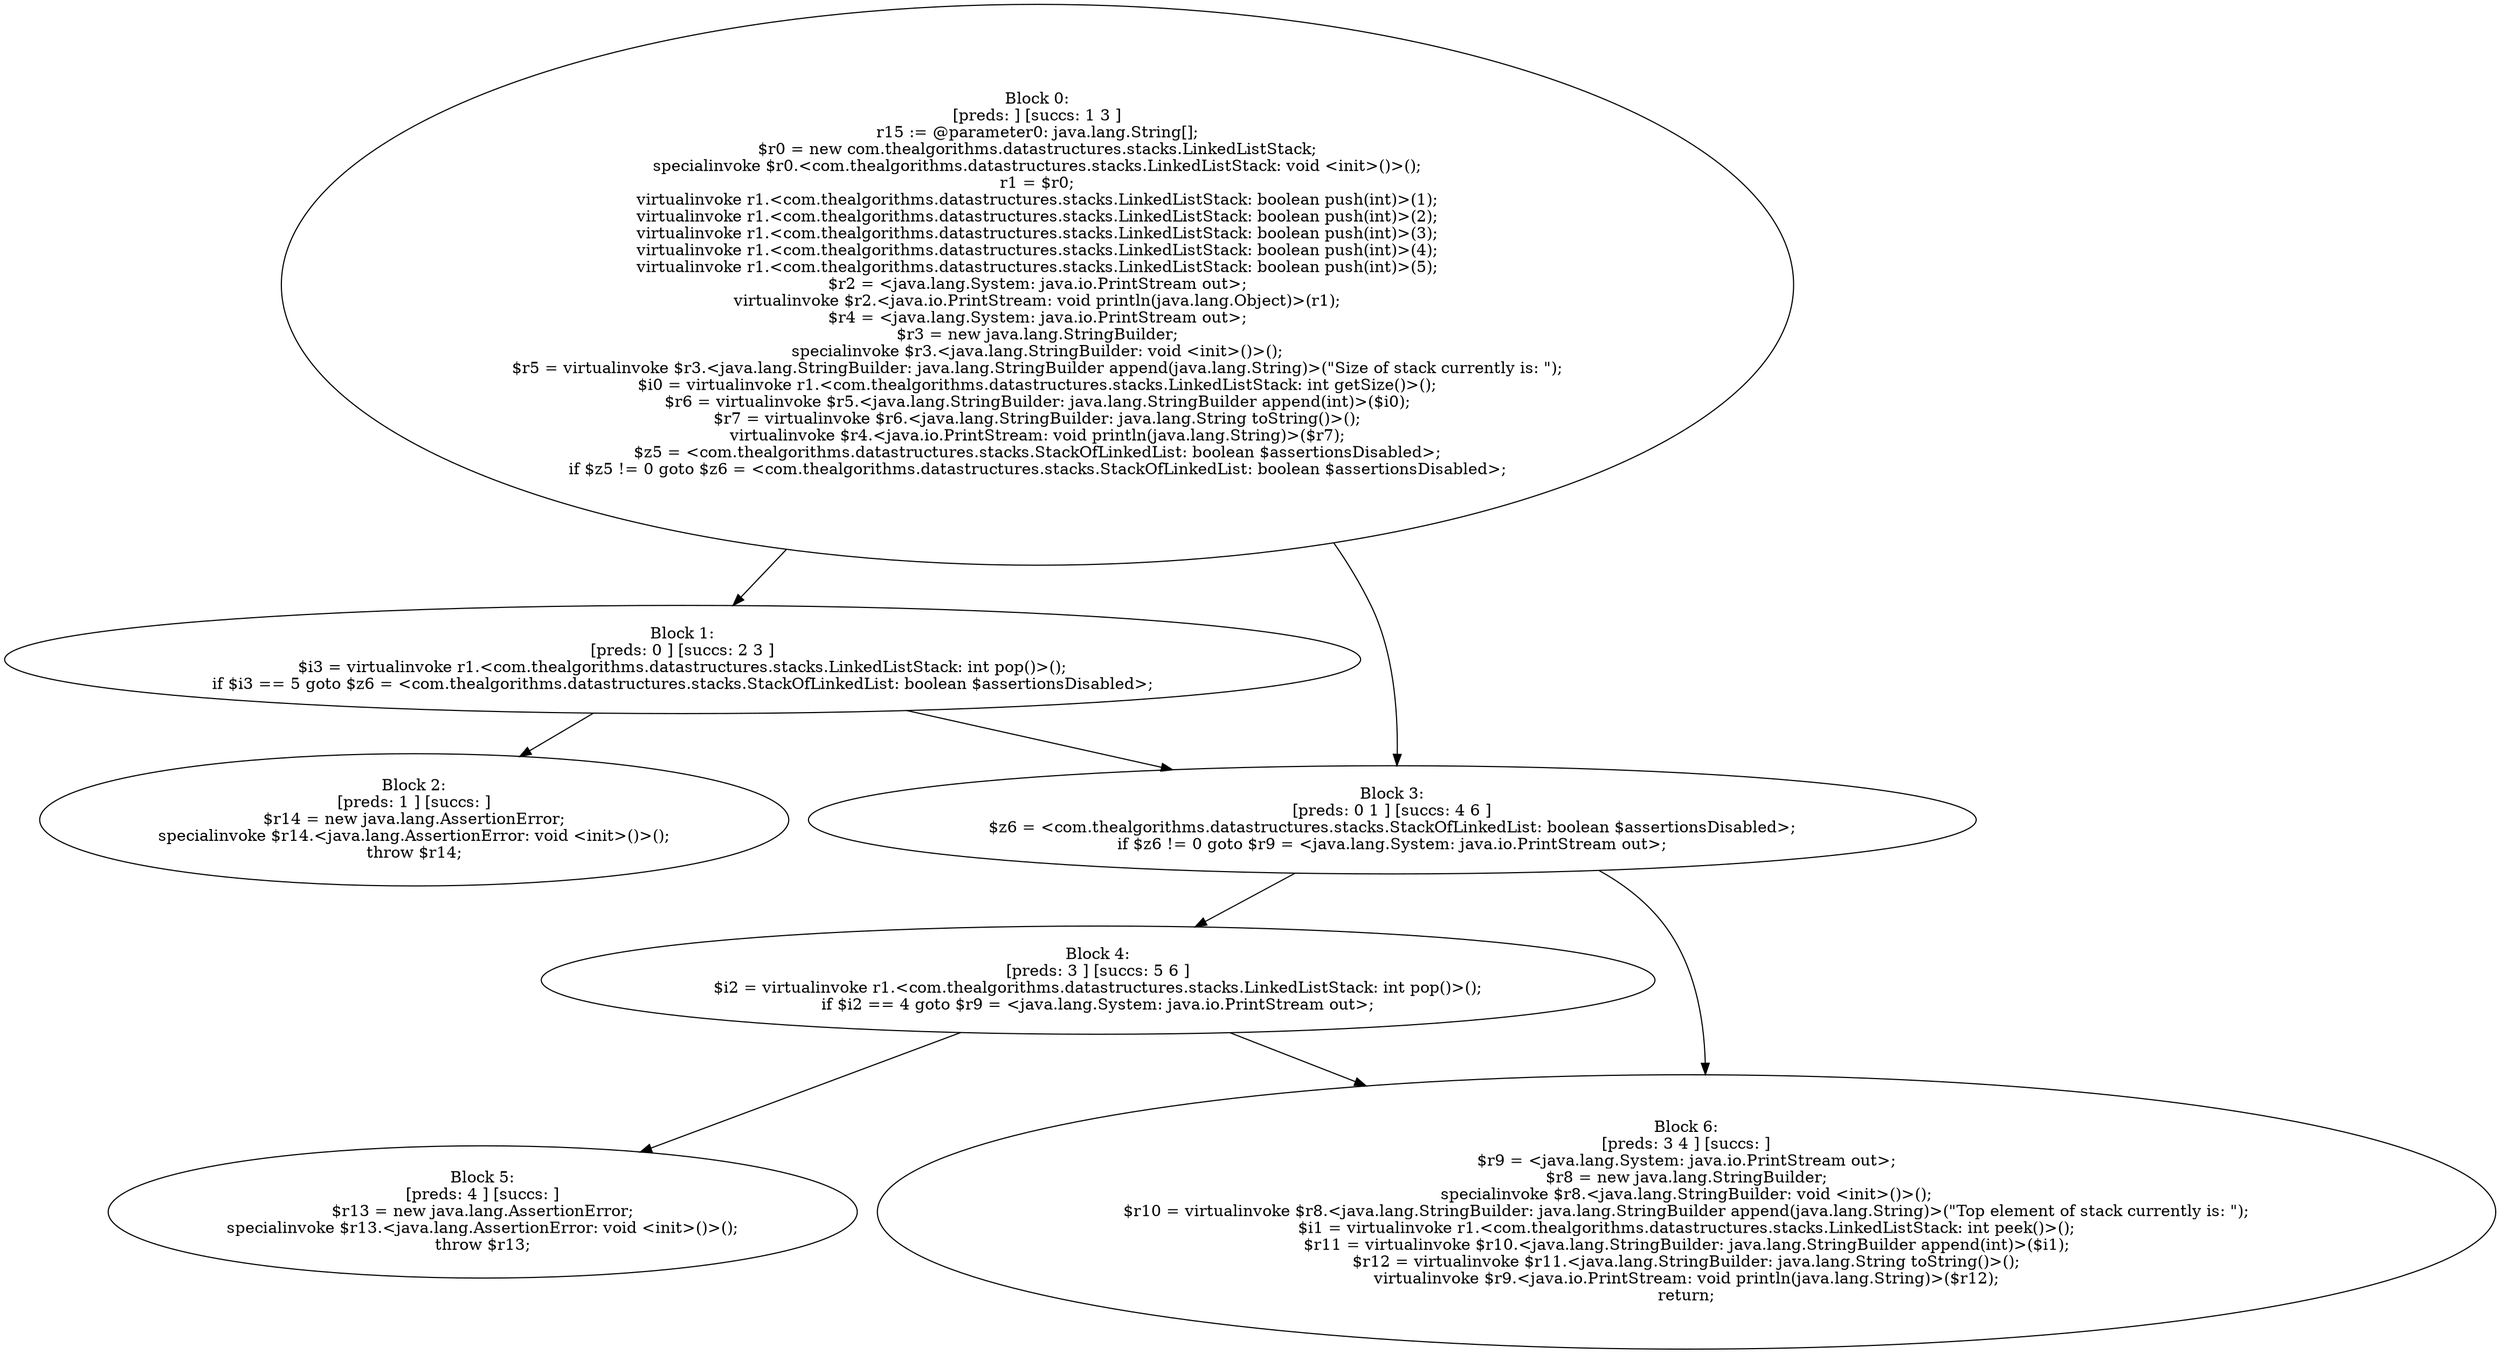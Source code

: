 digraph "unitGraph" {
    "Block 0:
[preds: ] [succs: 1 3 ]
r15 := @parameter0: java.lang.String[];
$r0 = new com.thealgorithms.datastructures.stacks.LinkedListStack;
specialinvoke $r0.<com.thealgorithms.datastructures.stacks.LinkedListStack: void <init>()>();
r1 = $r0;
virtualinvoke r1.<com.thealgorithms.datastructures.stacks.LinkedListStack: boolean push(int)>(1);
virtualinvoke r1.<com.thealgorithms.datastructures.stacks.LinkedListStack: boolean push(int)>(2);
virtualinvoke r1.<com.thealgorithms.datastructures.stacks.LinkedListStack: boolean push(int)>(3);
virtualinvoke r1.<com.thealgorithms.datastructures.stacks.LinkedListStack: boolean push(int)>(4);
virtualinvoke r1.<com.thealgorithms.datastructures.stacks.LinkedListStack: boolean push(int)>(5);
$r2 = <java.lang.System: java.io.PrintStream out>;
virtualinvoke $r2.<java.io.PrintStream: void println(java.lang.Object)>(r1);
$r4 = <java.lang.System: java.io.PrintStream out>;
$r3 = new java.lang.StringBuilder;
specialinvoke $r3.<java.lang.StringBuilder: void <init>()>();
$r5 = virtualinvoke $r3.<java.lang.StringBuilder: java.lang.StringBuilder append(java.lang.String)>(\"Size of stack currently is: \");
$i0 = virtualinvoke r1.<com.thealgorithms.datastructures.stacks.LinkedListStack: int getSize()>();
$r6 = virtualinvoke $r5.<java.lang.StringBuilder: java.lang.StringBuilder append(int)>($i0);
$r7 = virtualinvoke $r6.<java.lang.StringBuilder: java.lang.String toString()>();
virtualinvoke $r4.<java.io.PrintStream: void println(java.lang.String)>($r7);
$z5 = <com.thealgorithms.datastructures.stacks.StackOfLinkedList: boolean $assertionsDisabled>;
if $z5 != 0 goto $z6 = <com.thealgorithms.datastructures.stacks.StackOfLinkedList: boolean $assertionsDisabled>;
"
    "Block 1:
[preds: 0 ] [succs: 2 3 ]
$i3 = virtualinvoke r1.<com.thealgorithms.datastructures.stacks.LinkedListStack: int pop()>();
if $i3 == 5 goto $z6 = <com.thealgorithms.datastructures.stacks.StackOfLinkedList: boolean $assertionsDisabled>;
"
    "Block 2:
[preds: 1 ] [succs: ]
$r14 = new java.lang.AssertionError;
specialinvoke $r14.<java.lang.AssertionError: void <init>()>();
throw $r14;
"
    "Block 3:
[preds: 0 1 ] [succs: 4 6 ]
$z6 = <com.thealgorithms.datastructures.stacks.StackOfLinkedList: boolean $assertionsDisabled>;
if $z6 != 0 goto $r9 = <java.lang.System: java.io.PrintStream out>;
"
    "Block 4:
[preds: 3 ] [succs: 5 6 ]
$i2 = virtualinvoke r1.<com.thealgorithms.datastructures.stacks.LinkedListStack: int pop()>();
if $i2 == 4 goto $r9 = <java.lang.System: java.io.PrintStream out>;
"
    "Block 5:
[preds: 4 ] [succs: ]
$r13 = new java.lang.AssertionError;
specialinvoke $r13.<java.lang.AssertionError: void <init>()>();
throw $r13;
"
    "Block 6:
[preds: 3 4 ] [succs: ]
$r9 = <java.lang.System: java.io.PrintStream out>;
$r8 = new java.lang.StringBuilder;
specialinvoke $r8.<java.lang.StringBuilder: void <init>()>();
$r10 = virtualinvoke $r8.<java.lang.StringBuilder: java.lang.StringBuilder append(java.lang.String)>(\"Top element of stack currently is: \");
$i1 = virtualinvoke r1.<com.thealgorithms.datastructures.stacks.LinkedListStack: int peek()>();
$r11 = virtualinvoke $r10.<java.lang.StringBuilder: java.lang.StringBuilder append(int)>($i1);
$r12 = virtualinvoke $r11.<java.lang.StringBuilder: java.lang.String toString()>();
virtualinvoke $r9.<java.io.PrintStream: void println(java.lang.String)>($r12);
return;
"
    "Block 0:
[preds: ] [succs: 1 3 ]
r15 := @parameter0: java.lang.String[];
$r0 = new com.thealgorithms.datastructures.stacks.LinkedListStack;
specialinvoke $r0.<com.thealgorithms.datastructures.stacks.LinkedListStack: void <init>()>();
r1 = $r0;
virtualinvoke r1.<com.thealgorithms.datastructures.stacks.LinkedListStack: boolean push(int)>(1);
virtualinvoke r1.<com.thealgorithms.datastructures.stacks.LinkedListStack: boolean push(int)>(2);
virtualinvoke r1.<com.thealgorithms.datastructures.stacks.LinkedListStack: boolean push(int)>(3);
virtualinvoke r1.<com.thealgorithms.datastructures.stacks.LinkedListStack: boolean push(int)>(4);
virtualinvoke r1.<com.thealgorithms.datastructures.stacks.LinkedListStack: boolean push(int)>(5);
$r2 = <java.lang.System: java.io.PrintStream out>;
virtualinvoke $r2.<java.io.PrintStream: void println(java.lang.Object)>(r1);
$r4 = <java.lang.System: java.io.PrintStream out>;
$r3 = new java.lang.StringBuilder;
specialinvoke $r3.<java.lang.StringBuilder: void <init>()>();
$r5 = virtualinvoke $r3.<java.lang.StringBuilder: java.lang.StringBuilder append(java.lang.String)>(\"Size of stack currently is: \");
$i0 = virtualinvoke r1.<com.thealgorithms.datastructures.stacks.LinkedListStack: int getSize()>();
$r6 = virtualinvoke $r5.<java.lang.StringBuilder: java.lang.StringBuilder append(int)>($i0);
$r7 = virtualinvoke $r6.<java.lang.StringBuilder: java.lang.String toString()>();
virtualinvoke $r4.<java.io.PrintStream: void println(java.lang.String)>($r7);
$z5 = <com.thealgorithms.datastructures.stacks.StackOfLinkedList: boolean $assertionsDisabled>;
if $z5 != 0 goto $z6 = <com.thealgorithms.datastructures.stacks.StackOfLinkedList: boolean $assertionsDisabled>;
"->"Block 1:
[preds: 0 ] [succs: 2 3 ]
$i3 = virtualinvoke r1.<com.thealgorithms.datastructures.stacks.LinkedListStack: int pop()>();
if $i3 == 5 goto $z6 = <com.thealgorithms.datastructures.stacks.StackOfLinkedList: boolean $assertionsDisabled>;
";
    "Block 0:
[preds: ] [succs: 1 3 ]
r15 := @parameter0: java.lang.String[];
$r0 = new com.thealgorithms.datastructures.stacks.LinkedListStack;
specialinvoke $r0.<com.thealgorithms.datastructures.stacks.LinkedListStack: void <init>()>();
r1 = $r0;
virtualinvoke r1.<com.thealgorithms.datastructures.stacks.LinkedListStack: boolean push(int)>(1);
virtualinvoke r1.<com.thealgorithms.datastructures.stacks.LinkedListStack: boolean push(int)>(2);
virtualinvoke r1.<com.thealgorithms.datastructures.stacks.LinkedListStack: boolean push(int)>(3);
virtualinvoke r1.<com.thealgorithms.datastructures.stacks.LinkedListStack: boolean push(int)>(4);
virtualinvoke r1.<com.thealgorithms.datastructures.stacks.LinkedListStack: boolean push(int)>(5);
$r2 = <java.lang.System: java.io.PrintStream out>;
virtualinvoke $r2.<java.io.PrintStream: void println(java.lang.Object)>(r1);
$r4 = <java.lang.System: java.io.PrintStream out>;
$r3 = new java.lang.StringBuilder;
specialinvoke $r3.<java.lang.StringBuilder: void <init>()>();
$r5 = virtualinvoke $r3.<java.lang.StringBuilder: java.lang.StringBuilder append(java.lang.String)>(\"Size of stack currently is: \");
$i0 = virtualinvoke r1.<com.thealgorithms.datastructures.stacks.LinkedListStack: int getSize()>();
$r6 = virtualinvoke $r5.<java.lang.StringBuilder: java.lang.StringBuilder append(int)>($i0);
$r7 = virtualinvoke $r6.<java.lang.StringBuilder: java.lang.String toString()>();
virtualinvoke $r4.<java.io.PrintStream: void println(java.lang.String)>($r7);
$z5 = <com.thealgorithms.datastructures.stacks.StackOfLinkedList: boolean $assertionsDisabled>;
if $z5 != 0 goto $z6 = <com.thealgorithms.datastructures.stacks.StackOfLinkedList: boolean $assertionsDisabled>;
"->"Block 3:
[preds: 0 1 ] [succs: 4 6 ]
$z6 = <com.thealgorithms.datastructures.stacks.StackOfLinkedList: boolean $assertionsDisabled>;
if $z6 != 0 goto $r9 = <java.lang.System: java.io.PrintStream out>;
";
    "Block 1:
[preds: 0 ] [succs: 2 3 ]
$i3 = virtualinvoke r1.<com.thealgorithms.datastructures.stacks.LinkedListStack: int pop()>();
if $i3 == 5 goto $z6 = <com.thealgorithms.datastructures.stacks.StackOfLinkedList: boolean $assertionsDisabled>;
"->"Block 2:
[preds: 1 ] [succs: ]
$r14 = new java.lang.AssertionError;
specialinvoke $r14.<java.lang.AssertionError: void <init>()>();
throw $r14;
";
    "Block 1:
[preds: 0 ] [succs: 2 3 ]
$i3 = virtualinvoke r1.<com.thealgorithms.datastructures.stacks.LinkedListStack: int pop()>();
if $i3 == 5 goto $z6 = <com.thealgorithms.datastructures.stacks.StackOfLinkedList: boolean $assertionsDisabled>;
"->"Block 3:
[preds: 0 1 ] [succs: 4 6 ]
$z6 = <com.thealgorithms.datastructures.stacks.StackOfLinkedList: boolean $assertionsDisabled>;
if $z6 != 0 goto $r9 = <java.lang.System: java.io.PrintStream out>;
";
    "Block 3:
[preds: 0 1 ] [succs: 4 6 ]
$z6 = <com.thealgorithms.datastructures.stacks.StackOfLinkedList: boolean $assertionsDisabled>;
if $z6 != 0 goto $r9 = <java.lang.System: java.io.PrintStream out>;
"->"Block 4:
[preds: 3 ] [succs: 5 6 ]
$i2 = virtualinvoke r1.<com.thealgorithms.datastructures.stacks.LinkedListStack: int pop()>();
if $i2 == 4 goto $r9 = <java.lang.System: java.io.PrintStream out>;
";
    "Block 3:
[preds: 0 1 ] [succs: 4 6 ]
$z6 = <com.thealgorithms.datastructures.stacks.StackOfLinkedList: boolean $assertionsDisabled>;
if $z6 != 0 goto $r9 = <java.lang.System: java.io.PrintStream out>;
"->"Block 6:
[preds: 3 4 ] [succs: ]
$r9 = <java.lang.System: java.io.PrintStream out>;
$r8 = new java.lang.StringBuilder;
specialinvoke $r8.<java.lang.StringBuilder: void <init>()>();
$r10 = virtualinvoke $r8.<java.lang.StringBuilder: java.lang.StringBuilder append(java.lang.String)>(\"Top element of stack currently is: \");
$i1 = virtualinvoke r1.<com.thealgorithms.datastructures.stacks.LinkedListStack: int peek()>();
$r11 = virtualinvoke $r10.<java.lang.StringBuilder: java.lang.StringBuilder append(int)>($i1);
$r12 = virtualinvoke $r11.<java.lang.StringBuilder: java.lang.String toString()>();
virtualinvoke $r9.<java.io.PrintStream: void println(java.lang.String)>($r12);
return;
";
    "Block 4:
[preds: 3 ] [succs: 5 6 ]
$i2 = virtualinvoke r1.<com.thealgorithms.datastructures.stacks.LinkedListStack: int pop()>();
if $i2 == 4 goto $r9 = <java.lang.System: java.io.PrintStream out>;
"->"Block 5:
[preds: 4 ] [succs: ]
$r13 = new java.lang.AssertionError;
specialinvoke $r13.<java.lang.AssertionError: void <init>()>();
throw $r13;
";
    "Block 4:
[preds: 3 ] [succs: 5 6 ]
$i2 = virtualinvoke r1.<com.thealgorithms.datastructures.stacks.LinkedListStack: int pop()>();
if $i2 == 4 goto $r9 = <java.lang.System: java.io.PrintStream out>;
"->"Block 6:
[preds: 3 4 ] [succs: ]
$r9 = <java.lang.System: java.io.PrintStream out>;
$r8 = new java.lang.StringBuilder;
specialinvoke $r8.<java.lang.StringBuilder: void <init>()>();
$r10 = virtualinvoke $r8.<java.lang.StringBuilder: java.lang.StringBuilder append(java.lang.String)>(\"Top element of stack currently is: \");
$i1 = virtualinvoke r1.<com.thealgorithms.datastructures.stacks.LinkedListStack: int peek()>();
$r11 = virtualinvoke $r10.<java.lang.StringBuilder: java.lang.StringBuilder append(int)>($i1);
$r12 = virtualinvoke $r11.<java.lang.StringBuilder: java.lang.String toString()>();
virtualinvoke $r9.<java.io.PrintStream: void println(java.lang.String)>($r12);
return;
";
}
